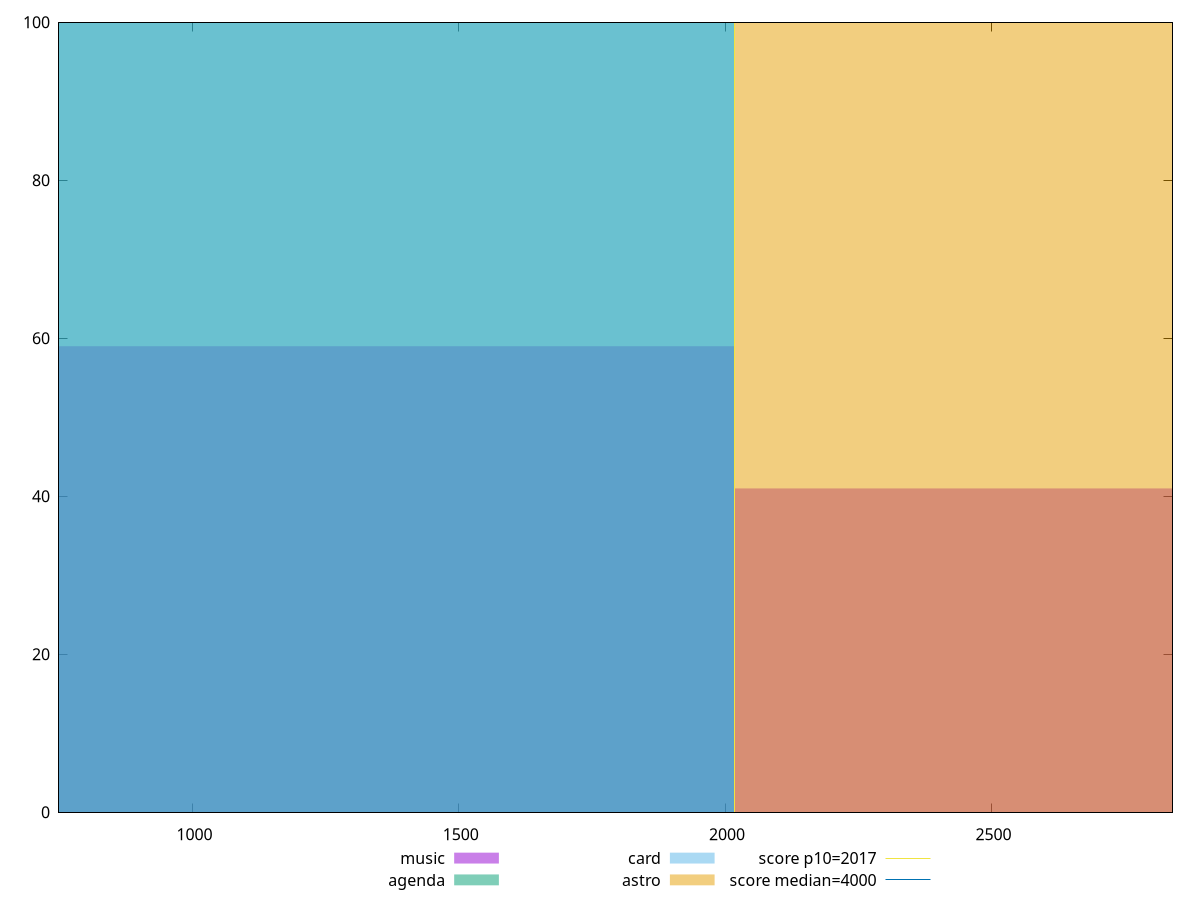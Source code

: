 reset

$music <<EOF
2689.8043533532336 41
1344.9021766766168 59
EOF

$agenda <<EOF
1344.9021766766168 100
EOF

$card <<EOF
1344.9021766766168 100
EOF

$astro <<EOF
2689.8043533532336 100
EOF

set key outside below
set boxwidth 1344.9021766766168
set xrange [749.6200000000006:2839.7959999999975]
set yrange [0:100]
set trange [0:100]
set style fill transparent solid 0.5 noborder

set parametric
set terminal svg size 640, 520 enhanced background rgb 'white'
set output "reports/report_00031_2021-02-24T23-18-18.084Z/mainthread-work-breakdown/comparison/histogram/all_raw.svg"

plot $music title "music" with boxes, \
     $agenda title "agenda" with boxes, \
     $card title "card" with boxes, \
     $astro title "astro" with boxes, \
     2017,t title "score p10=2017", \
     4000,t title "score median=4000"

reset
